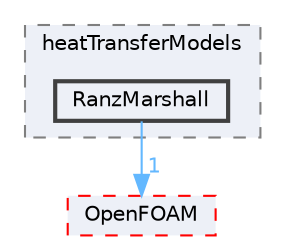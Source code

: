 digraph "src/phaseSystemModels/reactingEuler/multiphaseSystem/interfacialModels/heatTransferModels/RanzMarshall"
{
 // LATEX_PDF_SIZE
  bgcolor="transparent";
  edge [fontname=Helvetica,fontsize=10,labelfontname=Helvetica,labelfontsize=10];
  node [fontname=Helvetica,fontsize=10,shape=box,height=0.2,width=0.4];
  compound=true
  subgraph clusterdir_e4632b1992d7ab1ac8cd81dbc196cbed {
    graph [ bgcolor="#edf0f7", pencolor="grey50", label="heatTransferModels", fontname=Helvetica,fontsize=10 style="filled,dashed", URL="dir_e4632b1992d7ab1ac8cd81dbc196cbed.html",tooltip=""]
  dir_27e37c8bc437c00d160458ce2290f114 [label="RanzMarshall", fillcolor="#edf0f7", color="grey25", style="filled,bold", URL="dir_27e37c8bc437c00d160458ce2290f114.html",tooltip=""];
  }
  dir_c5473ff19b20e6ec4dfe5c310b3778a8 [label="OpenFOAM", fillcolor="#edf0f7", color="red", style="filled,dashed", URL="dir_c5473ff19b20e6ec4dfe5c310b3778a8.html",tooltip=""];
  dir_27e37c8bc437c00d160458ce2290f114->dir_c5473ff19b20e6ec4dfe5c310b3778a8 [headlabel="1", labeldistance=1.5 headhref="dir_003190_002695.html" href="dir_003190_002695.html" color="steelblue1" fontcolor="steelblue1"];
}
